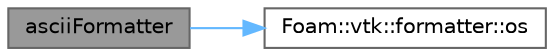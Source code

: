 digraph "asciiFormatter"
{
 // LATEX_PDF_SIZE
  bgcolor="transparent";
  edge [fontname=Helvetica,fontsize=10,labelfontname=Helvetica,labelfontsize=10];
  node [fontname=Helvetica,fontsize=10,shape=box,height=0.2,width=0.4];
  rankdir="LR";
  Node1 [id="Node000001",label="asciiFormatter",height=0.2,width=0.4,color="gray40", fillcolor="grey60", style="filled", fontcolor="black",tooltip=" "];
  Node1 -> Node2 [id="edge1_Node000001_Node000002",color="steelblue1",style="solid",tooltip=" "];
  Node2 [id="Node000002",label="Foam::vtk::formatter::os",height=0.2,width=0.4,color="grey40", fillcolor="white", style="filled",URL="$classFoam_1_1vtk_1_1formatter.html#ab64948a4d38dd0eaf1b006c8b0cfd0c3",tooltip=" "];
}
